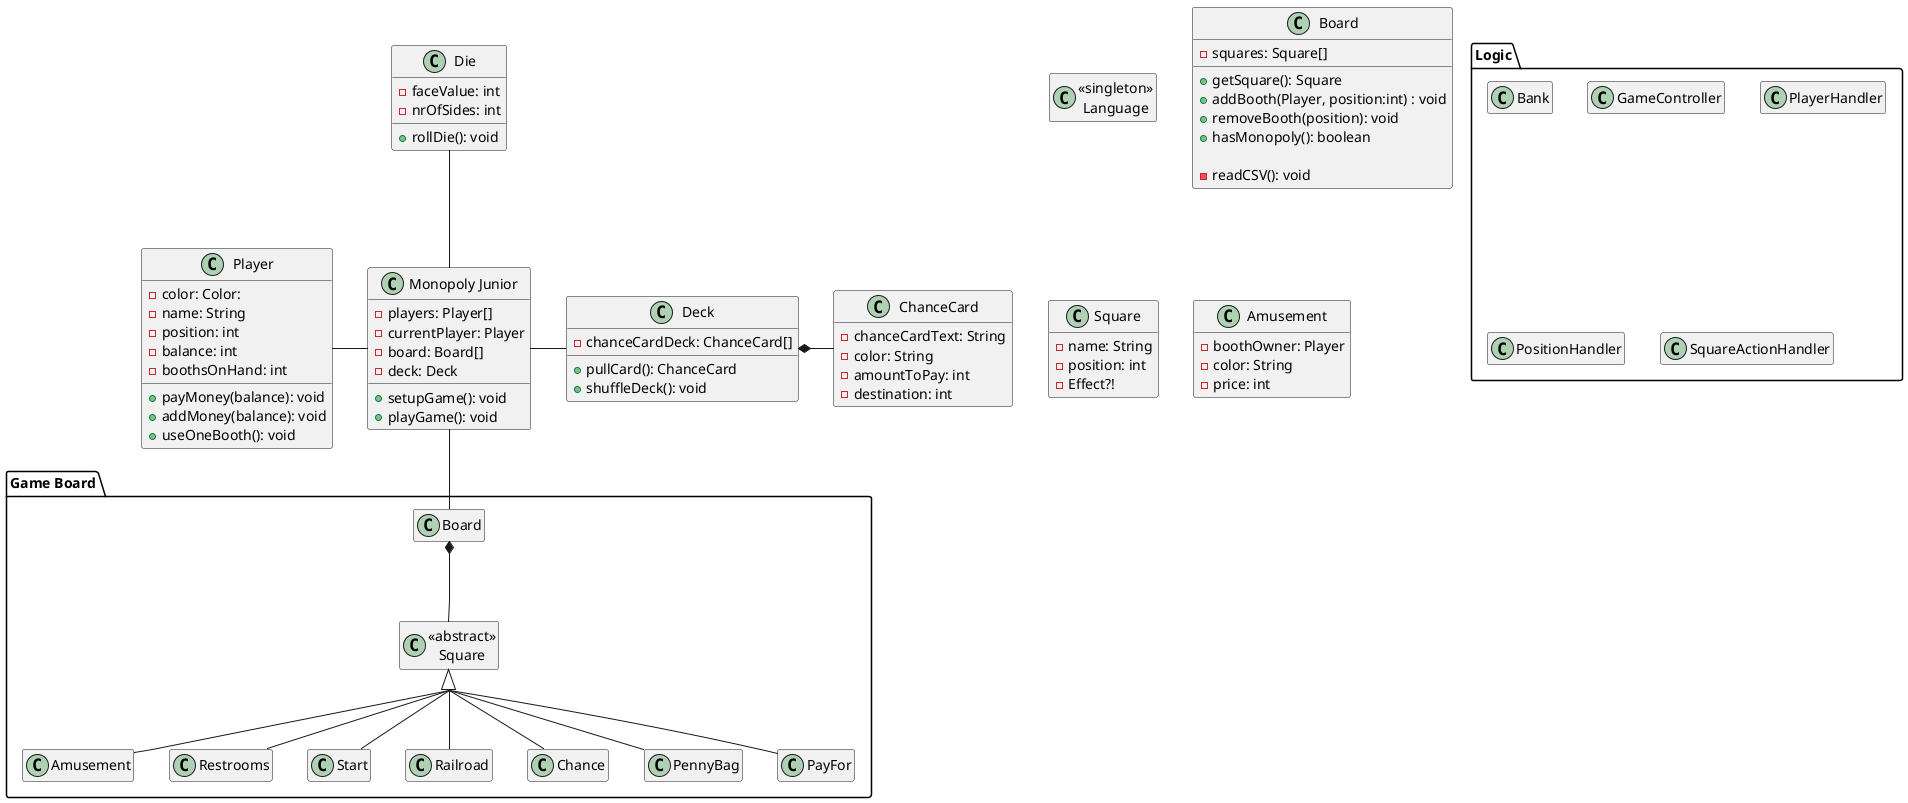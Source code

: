 @startuml

hide empty members
skinparam groupInheritance 2

class "Monopoly Junior" as Game
class Die

package "Game Board" {
    class Board

    class "<<abstract>>\nSquare" as Square
        class Amusement
        class Restrooms
        class Start
        class Railroad
        class Chance
        class PennyBag
        class PayFor
}

package Logic {
    class Bank
    class GameController
    class PlayerHandler
    class PositionHandler
    class SquareActionHandler
}

class Deck
class ChanceCard
class Player
class "<<singleton>>\nLanguage" as Language

Game -up- Die
Game -right- Deck
    Deck *-right- ChanceCard
Game -left- Player
Game -down- Board
    Board *-down- Square
    Square <|-- Restrooms
    Square <|-- Amusement
    Square <|-- Railroad
    Square <|-- PayFor
    Square <|-- PennyBag
    Square <|-- Start
    Square <|-- Chance

class Game {
    -players: Player[]
    -currentPlayer: Player
    -board: Board[]
    -deck: Deck

    +setupGame(): void
    +playGame(): void
}

class Board {
    -squares: Square[]

    +getSquare(): Square
    +addBooth(Player, position:int) : void
    +removeBooth(position): void
    +hasMonopoly(): boolean

    -readCSV(): void
}

class Square {
    -name: String
    -position: int
    -Effect?!
}

class Die {
    -faceValue: int
    -nrOfSides: int

    +rollDie(): void
}

class Player {
    -color: Color:
    -name: String
    -position: int
    -balance: int
    -boothsOnHand: int

    +payMoney(balance): void
    +addMoney(balance): void
    +useOneBooth(): void
}

class Deck {
    -chanceCardDeck: ChanceCard[]

    +pullCard(): ChanceCard
    +shuffleDeck(): void
}
class ChanceCard {
    -chanceCardText: String
    -color: String
    -amountToPay: int
    -destination: int

}
class Amusement {
    -boothOwner: Player
    -color: String
    -price: int

}

@enduml